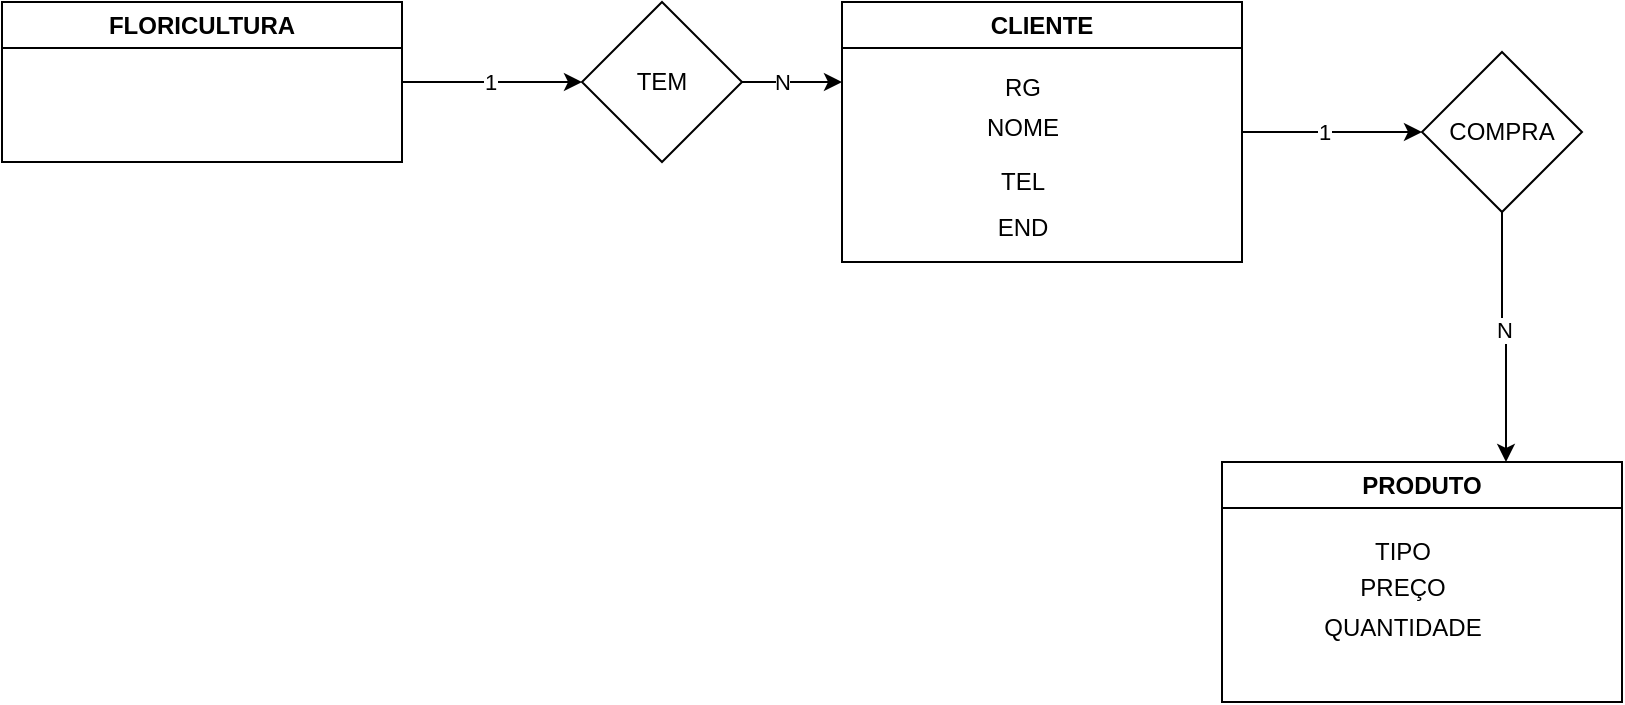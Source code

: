 <mxfile version="21.6.9" type="github">
  <diagram id="R2lEEEUBdFMjLlhIrx00" name="Page-1">
    <mxGraphModel dx="1434" dy="718" grid="1" gridSize="10" guides="1" tooltips="1" connect="1" arrows="1" fold="1" page="1" pageScale="1" pageWidth="850" pageHeight="1100" math="0" shadow="0" extFonts="Permanent Marker^https://fonts.googleapis.com/css?family=Permanent+Marker">
      <root>
        <mxCell id="0" />
        <mxCell id="1" parent="0" />
        <mxCell id="528tzqtagbymmaCdKPGc-3" style="edgeStyle=orthogonalEdgeStyle;rounded=0;orthogonalLoop=1;jettySize=auto;html=1;exitX=1;exitY=0.5;exitDx=0;exitDy=0;entryX=0;entryY=0.5;entryDx=0;entryDy=0;" edge="1" parent="1" source="528tzqtagbymmaCdKPGc-1" target="528tzqtagbymmaCdKPGc-2">
          <mxGeometry relative="1" as="geometry" />
        </mxCell>
        <mxCell id="528tzqtagbymmaCdKPGc-4" value="1" style="edgeLabel;html=1;align=center;verticalAlign=middle;resizable=0;points=[];" vertex="1" connectable="0" parent="528tzqtagbymmaCdKPGc-3">
          <mxGeometry x="-0.022" relative="1" as="geometry">
            <mxPoint as="offset" />
          </mxGeometry>
        </mxCell>
        <mxCell id="528tzqtagbymmaCdKPGc-1" value="FLORICULTURA" style="swimlane;whiteSpace=wrap;html=1;" vertex="1" parent="1">
          <mxGeometry x="20" y="60" width="200" height="80" as="geometry" />
        </mxCell>
        <mxCell id="528tzqtagbymmaCdKPGc-9" style="edgeStyle=orthogonalEdgeStyle;rounded=0;orthogonalLoop=1;jettySize=auto;html=1;exitX=1;exitY=0.5;exitDx=0;exitDy=0;" edge="1" parent="1" source="528tzqtagbymmaCdKPGc-2">
          <mxGeometry relative="1" as="geometry">
            <mxPoint x="440" y="100" as="targetPoint" />
          </mxGeometry>
        </mxCell>
        <mxCell id="528tzqtagbymmaCdKPGc-10" value="N" style="edgeLabel;html=1;align=center;verticalAlign=middle;resizable=0;points=[];" vertex="1" connectable="0" parent="528tzqtagbymmaCdKPGc-9">
          <mxGeometry x="-0.208" relative="1" as="geometry">
            <mxPoint as="offset" />
          </mxGeometry>
        </mxCell>
        <mxCell id="528tzqtagbymmaCdKPGc-2" value="TEM" style="rhombus;whiteSpace=wrap;html=1;" vertex="1" parent="1">
          <mxGeometry x="310" y="60" width="80" height="80" as="geometry" />
        </mxCell>
        <mxCell id="528tzqtagbymmaCdKPGc-15" style="edgeStyle=orthogonalEdgeStyle;rounded=0;orthogonalLoop=1;jettySize=auto;html=1;exitX=1;exitY=0.5;exitDx=0;exitDy=0;entryX=0;entryY=0.5;entryDx=0;entryDy=0;" edge="1" parent="1" source="528tzqtagbymmaCdKPGc-5" target="528tzqtagbymmaCdKPGc-14">
          <mxGeometry relative="1" as="geometry" />
        </mxCell>
        <mxCell id="528tzqtagbymmaCdKPGc-17" value="1" style="edgeLabel;html=1;align=center;verticalAlign=middle;resizable=0;points=[];" vertex="1" connectable="0" parent="528tzqtagbymmaCdKPGc-15">
          <mxGeometry x="-0.089" relative="1" as="geometry">
            <mxPoint as="offset" />
          </mxGeometry>
        </mxCell>
        <mxCell id="528tzqtagbymmaCdKPGc-5" value="CLIENTE" style="swimlane;whiteSpace=wrap;html=1;" vertex="1" parent="1">
          <mxGeometry x="440" y="60" width="200" height="130" as="geometry" />
        </mxCell>
        <mxCell id="528tzqtagbymmaCdKPGc-12" value="TEL" style="text;html=1;align=center;verticalAlign=middle;resizable=0;points=[];autosize=1;strokeColor=none;fillColor=none;" vertex="1" parent="528tzqtagbymmaCdKPGc-5">
          <mxGeometry x="65" y="75" width="50" height="30" as="geometry" />
        </mxCell>
        <mxCell id="528tzqtagbymmaCdKPGc-8" value="RG" style="text;html=1;align=center;verticalAlign=middle;resizable=0;points=[];autosize=1;strokeColor=none;fillColor=none;" vertex="1" parent="1">
          <mxGeometry x="510" y="88" width="40" height="30" as="geometry" />
        </mxCell>
        <mxCell id="528tzqtagbymmaCdKPGc-11" value="NOME" style="text;html=1;align=center;verticalAlign=middle;resizable=0;points=[];autosize=1;strokeColor=none;fillColor=none;" vertex="1" parent="1">
          <mxGeometry x="500" y="108" width="60" height="30" as="geometry" />
        </mxCell>
        <mxCell id="528tzqtagbymmaCdKPGc-13" value="END" style="text;html=1;align=center;verticalAlign=middle;resizable=0;points=[];autosize=1;strokeColor=none;fillColor=none;" vertex="1" parent="1">
          <mxGeometry x="505" y="158" width="50" height="30" as="geometry" />
        </mxCell>
        <mxCell id="528tzqtagbymmaCdKPGc-19" style="edgeStyle=orthogonalEdgeStyle;rounded=0;orthogonalLoop=1;jettySize=auto;html=1;entryX=0.71;entryY=0;entryDx=0;entryDy=0;entryPerimeter=0;" edge="1" parent="1" source="528tzqtagbymmaCdKPGc-14" target="528tzqtagbymmaCdKPGc-16">
          <mxGeometry relative="1" as="geometry" />
        </mxCell>
        <mxCell id="528tzqtagbymmaCdKPGc-20" value="N" style="edgeLabel;html=1;align=center;verticalAlign=middle;resizable=0;points=[];" vertex="1" connectable="0" parent="528tzqtagbymmaCdKPGc-19">
          <mxGeometry x="-0.071" y="1" relative="1" as="geometry">
            <mxPoint as="offset" />
          </mxGeometry>
        </mxCell>
        <mxCell id="528tzqtagbymmaCdKPGc-14" value="COMPRA" style="rhombus;whiteSpace=wrap;html=1;" vertex="1" parent="1">
          <mxGeometry x="730" y="85" width="80" height="80" as="geometry" />
        </mxCell>
        <mxCell id="528tzqtagbymmaCdKPGc-16" value="PRODUTO" style="swimlane;whiteSpace=wrap;html=1;" vertex="1" parent="1">
          <mxGeometry x="630" y="290" width="200" height="120" as="geometry" />
        </mxCell>
        <mxCell id="528tzqtagbymmaCdKPGc-23" value="PREÇO" style="text;html=1;align=center;verticalAlign=middle;resizable=0;points=[];autosize=1;strokeColor=none;fillColor=none;" vertex="1" parent="528tzqtagbymmaCdKPGc-16">
          <mxGeometry x="55" y="48" width="70" height="30" as="geometry" />
        </mxCell>
        <mxCell id="528tzqtagbymmaCdKPGc-22" value="TIPO" style="text;html=1;align=center;verticalAlign=middle;resizable=0;points=[];autosize=1;strokeColor=none;fillColor=none;" vertex="1" parent="528tzqtagbymmaCdKPGc-16">
          <mxGeometry x="65" y="30" width="50" height="30" as="geometry" />
        </mxCell>
        <mxCell id="528tzqtagbymmaCdKPGc-24" value="QUANTIDADE" style="text;html=1;align=center;verticalAlign=middle;resizable=0;points=[];autosize=1;strokeColor=none;fillColor=none;" vertex="1" parent="1">
          <mxGeometry x="670" y="358" width="100" height="30" as="geometry" />
        </mxCell>
      </root>
    </mxGraphModel>
  </diagram>
</mxfile>
